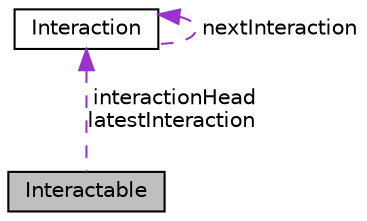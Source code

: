 digraph "Interactable"
{
 // LATEX_PDF_SIZE
  edge [fontname="Helvetica",fontsize="10",labelfontname="Helvetica",labelfontsize="10"];
  node [fontname="Helvetica",fontsize="10",shape=record];
  Node1 [label="Interactable",height=0.2,width=0.4,color="black", fillcolor="grey75", style="filled", fontcolor="black",tooltip=" "];
  Node2 -> Node1 [dir="back",color="darkorchid3",fontsize="10",style="dashed",label=" interactionHead\nlatestInteraction" ];
  Node2 [label="Interaction",height=0.2,width=0.4,color="black", fillcolor="white", style="filled",URL="$struct_interaction.html",tooltip=" "];
  Node2 -> Node2 [dir="back",color="darkorchid3",fontsize="10",style="dashed",label=" nextInteraction" ];
}
